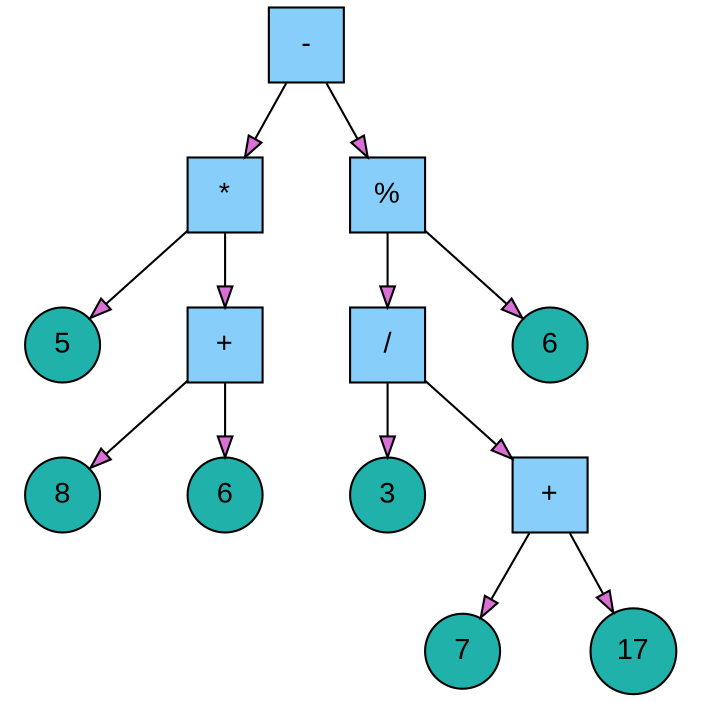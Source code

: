 digraph BST {
    ratio = 1.0;
    node [style=filled]
    node [fontname=Arial]
    edge [arrowType=normal]
    edge [fillcolor=orchid]
    rootLL[label="5",shape=circle,fillcolor=lightseagreen]
    rootLRL[label="8",shape=circle,fillcolor=lightseagreen]
    rootLRR[label="6",shape=circle,fillcolor=lightseagreen]
    rootLR [label="+",shape=square,fillcolor=lightskyblue]
    rootLR -> rootLRL
    rootLR -> rootLRR
    rootL [label="*",shape=square,fillcolor=lightskyblue]
    rootL -> rootLL
    rootL -> rootLR
    rootRLL[label="3",shape=circle,fillcolor=lightseagreen]
    rootRLRL[label="7",shape=circle,fillcolor=lightseagreen]
    rootRLRR[label="17",shape=circle,fillcolor=lightseagreen]
    rootRLR [label="+",shape=square,fillcolor=lightskyblue]
    rootRLR -> rootRLRL
    rootRLR -> rootRLRR
    rootRL [label="/",shape=square,fillcolor=lightskyblue]
    rootRL -> rootRLL
    rootRL -> rootRLR
    rootRR[label="6",shape=circle,fillcolor=lightseagreen]
    rootR [label="\%",shape=square,fillcolor=lightskyblue]
    rootR -> rootRL
    rootR -> rootRR
    root [label="-",shape=square,fillcolor=lightskyblue]
    root -> rootL
    root -> rootR
}
